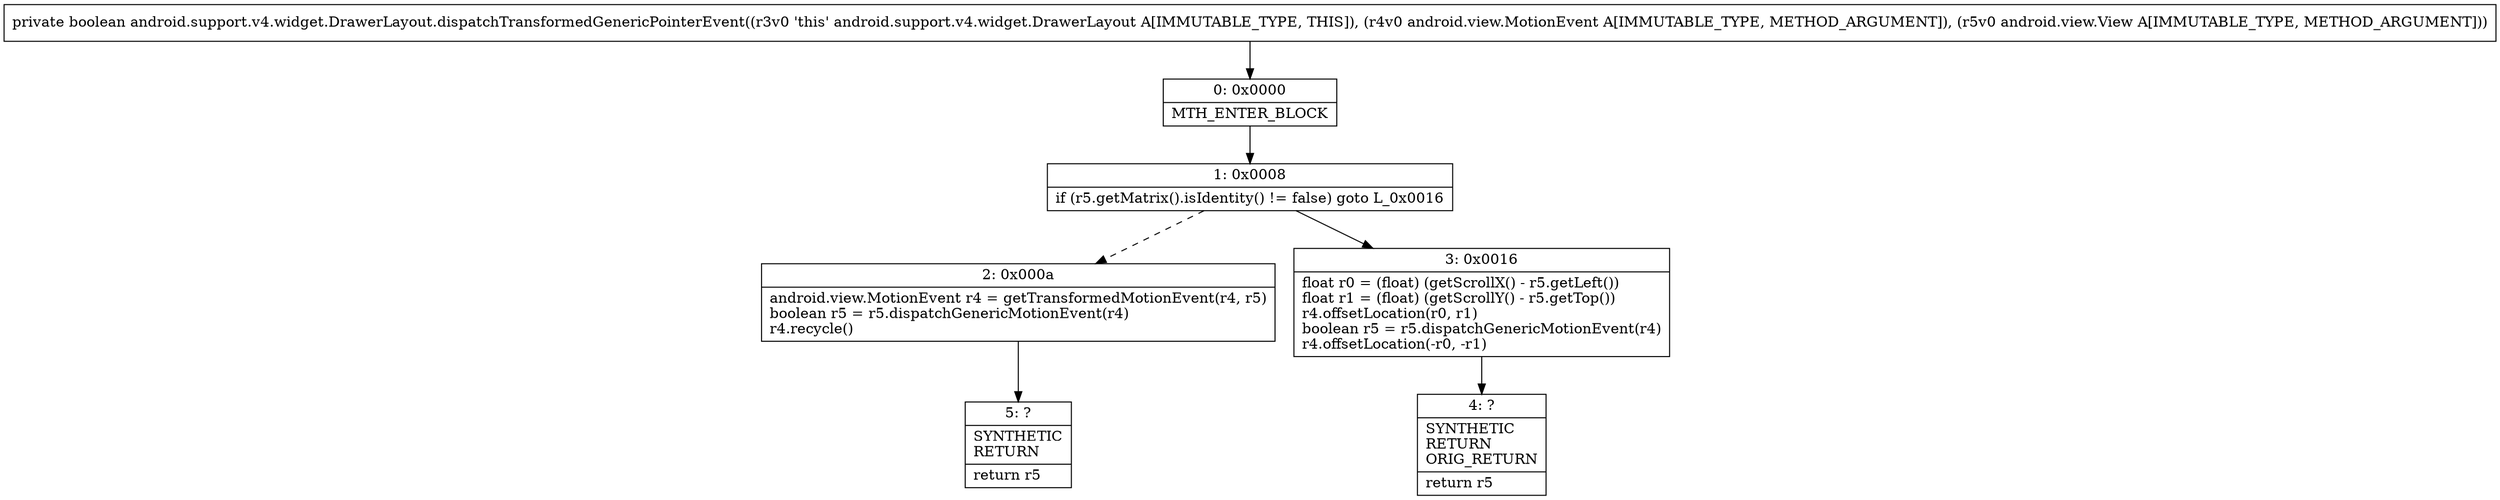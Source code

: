 digraph "CFG forandroid.support.v4.widget.DrawerLayout.dispatchTransformedGenericPointerEvent(Landroid\/view\/MotionEvent;Landroid\/view\/View;)Z" {
Node_0 [shape=record,label="{0\:\ 0x0000|MTH_ENTER_BLOCK\l}"];
Node_1 [shape=record,label="{1\:\ 0x0008|if (r5.getMatrix().isIdentity() != false) goto L_0x0016\l}"];
Node_2 [shape=record,label="{2\:\ 0x000a|android.view.MotionEvent r4 = getTransformedMotionEvent(r4, r5)\lboolean r5 = r5.dispatchGenericMotionEvent(r4)\lr4.recycle()\l}"];
Node_3 [shape=record,label="{3\:\ 0x0016|float r0 = (float) (getScrollX() \- r5.getLeft())\lfloat r1 = (float) (getScrollY() \- r5.getTop())\lr4.offsetLocation(r0, r1)\lboolean r5 = r5.dispatchGenericMotionEvent(r4)\lr4.offsetLocation(\-r0, \-r1)\l}"];
Node_4 [shape=record,label="{4\:\ ?|SYNTHETIC\lRETURN\lORIG_RETURN\l|return r5\l}"];
Node_5 [shape=record,label="{5\:\ ?|SYNTHETIC\lRETURN\l|return r5\l}"];
MethodNode[shape=record,label="{private boolean android.support.v4.widget.DrawerLayout.dispatchTransformedGenericPointerEvent((r3v0 'this' android.support.v4.widget.DrawerLayout A[IMMUTABLE_TYPE, THIS]), (r4v0 android.view.MotionEvent A[IMMUTABLE_TYPE, METHOD_ARGUMENT]), (r5v0 android.view.View A[IMMUTABLE_TYPE, METHOD_ARGUMENT])) }"];
MethodNode -> Node_0;
Node_0 -> Node_1;
Node_1 -> Node_2[style=dashed];
Node_1 -> Node_3;
Node_2 -> Node_5;
Node_3 -> Node_4;
}

